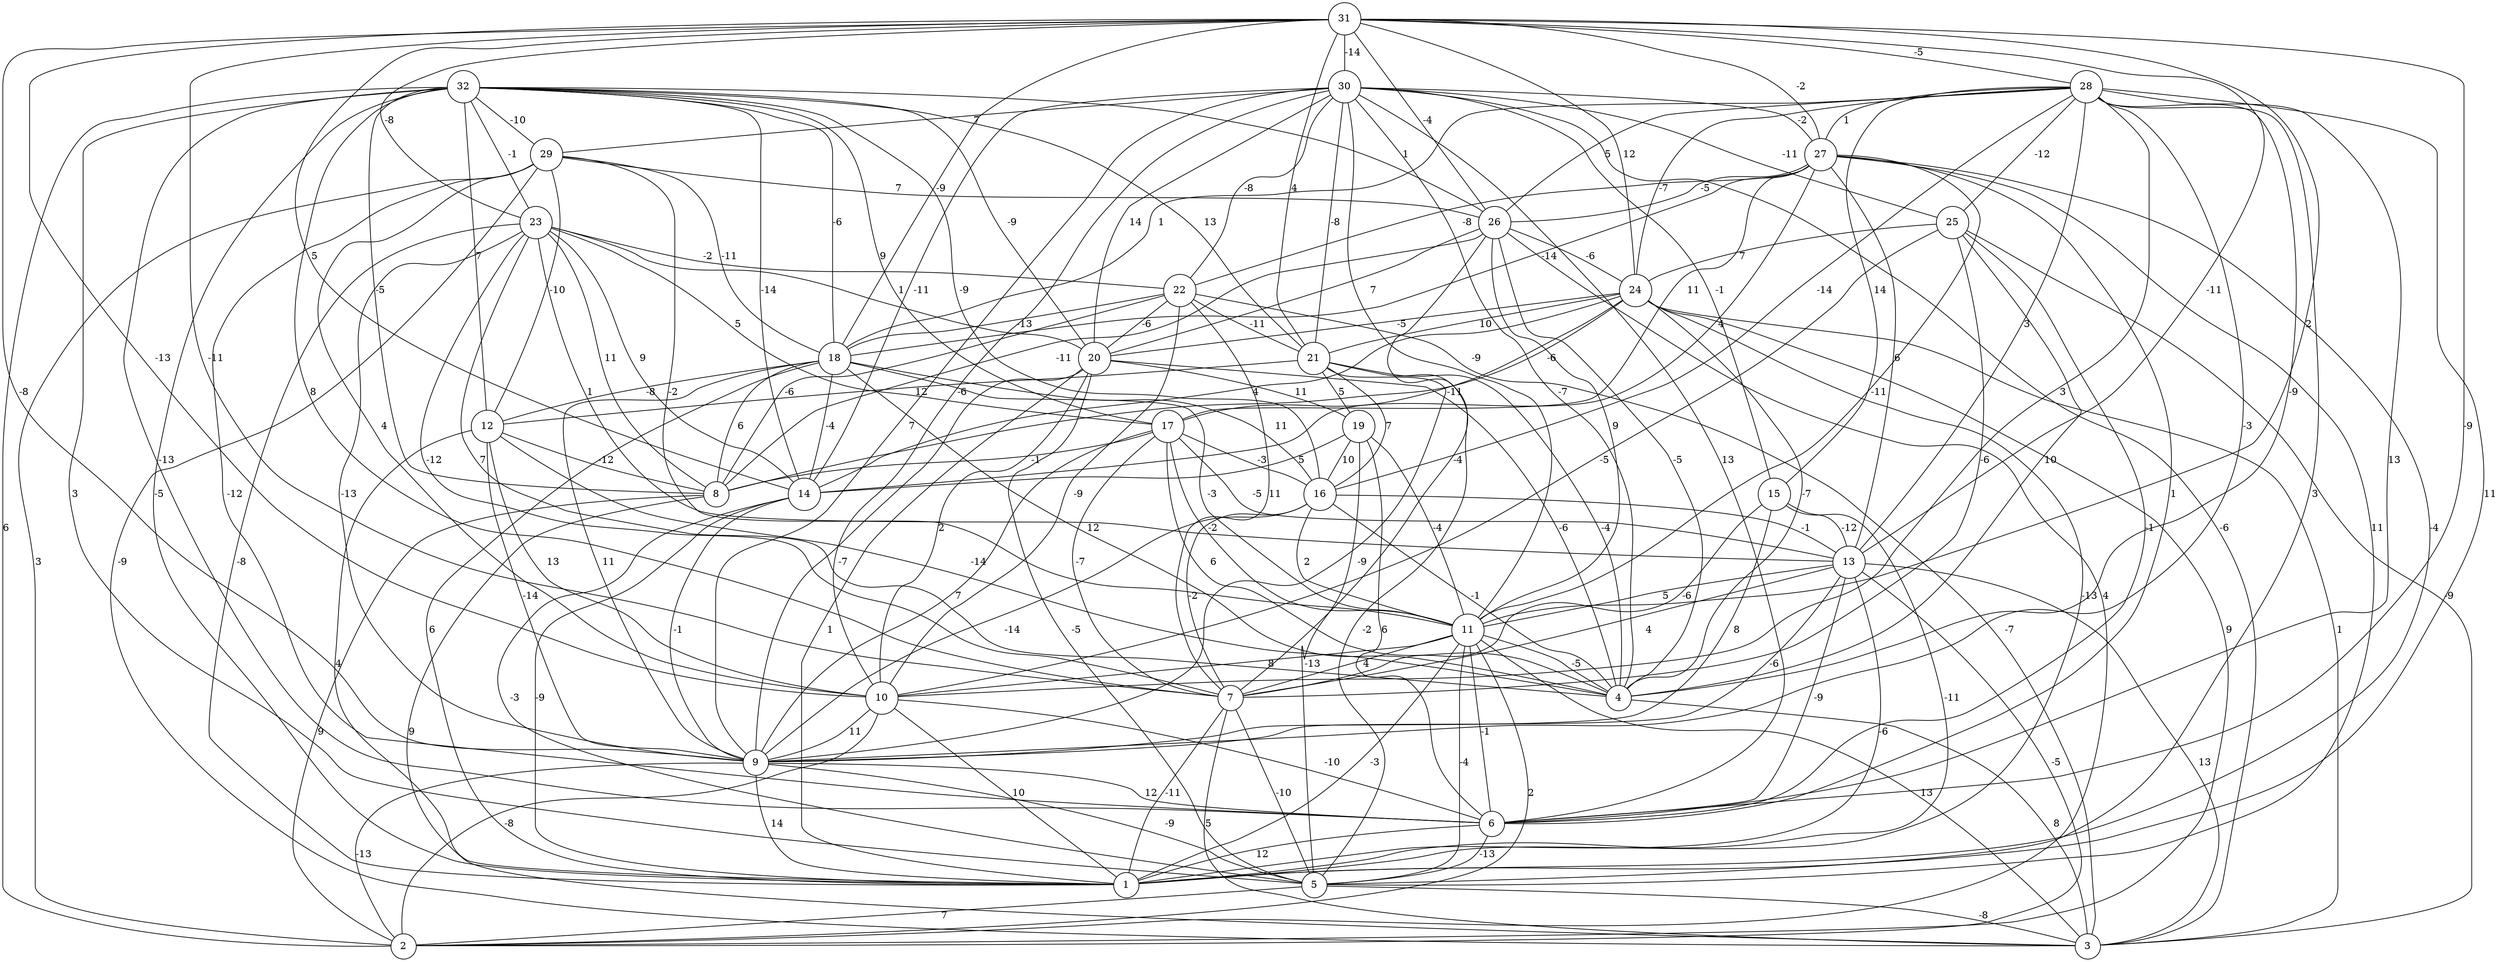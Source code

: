 graph { 
	 fontname="Helvetica,Arial,sans-serif" 
	 node [shape = circle]; 
	 32 -- 1 [label = "-5"];
	 32 -- 2 [label = "6"];
	 32 -- 5 [label = "3"];
	 32 -- 6 [label = "-13"];
	 32 -- 7 [label = "8"];
	 32 -- 8 [label = "-5"];
	 32 -- 12 [label = "7"];
	 32 -- 14 [label = "-14"];
	 32 -- 16 [label = "-9"];
	 32 -- 17 [label = "9"];
	 32 -- 18 [label = "-6"];
	 32 -- 20 [label = "-9"];
	 32 -- 21 [label = "13"];
	 32 -- 23 [label = "-1"];
	 32 -- 26 [label = "1"];
	 32 -- 29 [label = "-10"];
	 31 -- 6 [label = "-9"];
	 31 -- 7 [label = "-11"];
	 31 -- 9 [label = "-8"];
	 31 -- 10 [label = "-13"];
	 31 -- 11 [label = "2"];
	 31 -- 13 [label = "-11"];
	 31 -- 14 [label = "5"];
	 31 -- 18 [label = "-9"];
	 31 -- 21 [label = "4"];
	 31 -- 23 [label = "-8"];
	 31 -- 24 [label = "12"];
	 31 -- 26 [label = "-4"];
	 31 -- 27 [label = "-2"];
	 31 -- 28 [label = "-5"];
	 31 -- 30 [label = "-14"];
	 30 -- 3 [label = "-6"];
	 30 -- 4 [label = "-7"];
	 30 -- 6 [label = "13"];
	 30 -- 9 [label = "7"];
	 30 -- 10 [label = "-6"];
	 30 -- 11 [label = "-9"];
	 30 -- 14 [label = "-11"];
	 30 -- 15 [label = "-1"];
	 30 -- 20 [label = "14"];
	 30 -- 21 [label = "-8"];
	 30 -- 22 [label = "-8"];
	 30 -- 25 [label = "-11"];
	 30 -- 27 [label = "-2"];
	 30 -- 29 [label = "7"];
	 29 -- 2 [label = "3"];
	 29 -- 3 [label = "-9"];
	 29 -- 6 [label = "-12"];
	 29 -- 10 [label = "4"];
	 29 -- 11 [label = "-2"];
	 29 -- 12 [label = "-10"];
	 29 -- 18 [label = "-11"];
	 29 -- 26 [label = "7"];
	 28 -- 1 [label = "11"];
	 28 -- 4 [label = "-9"];
	 28 -- 5 [label = "3"];
	 28 -- 6 [label = "13"];
	 28 -- 9 [label = "-3"];
	 28 -- 10 [label = "3"];
	 28 -- 13 [label = "3"];
	 28 -- 15 [label = "14"];
	 28 -- 16 [label = "-14"];
	 28 -- 18 [label = "1"];
	 28 -- 24 [label = "-7"];
	 28 -- 25 [label = "-12"];
	 28 -- 26 [label = "5"];
	 28 -- 27 [label = "1"];
	 27 -- 1 [label = "-4"];
	 27 -- 5 [label = "11"];
	 27 -- 6 [label = "1"];
	 27 -- 11 [label = "-11"];
	 27 -- 13 [label = "6"];
	 27 -- 14 [label = "4"];
	 27 -- 17 [label = "11"];
	 27 -- 18 [label = "-14"];
	 27 -- 22 [label = "-8"];
	 27 -- 26 [label = "-5"];
	 26 -- 2 [label = "4"];
	 26 -- 4 [label = "-5"];
	 26 -- 7 [label = "-4"];
	 26 -- 8 [label = "-11"];
	 26 -- 11 [label = "9"];
	 26 -- 20 [label = "7"];
	 26 -- 24 [label = "-6"];
	 25 -- 3 [label = "-9"];
	 25 -- 4 [label = "10"];
	 25 -- 6 [label = "-1"];
	 25 -- 7 [label = "-6"];
	 25 -- 10 [label = "-5"];
	 25 -- 24 [label = "7"];
	 24 -- 1 [label = "-13"];
	 24 -- 2 [label = "9"];
	 24 -- 3 [label = "1"];
	 24 -- 4 [label = "-7"];
	 24 -- 8 [label = "-11"];
	 24 -- 14 [label = "4"];
	 24 -- 17 [label = "-6"];
	 24 -- 20 [label = "-5"];
	 24 -- 21 [label = "10"];
	 23 -- 1 [label = "-8"];
	 23 -- 4 [label = "7"];
	 23 -- 7 [label = "-12"];
	 23 -- 8 [label = "11"];
	 23 -- 9 [label = "-13"];
	 23 -- 13 [label = "1"];
	 23 -- 14 [label = "9"];
	 23 -- 17 [label = "5"];
	 23 -- 20 [label = "1"];
	 23 -- 22 [label = "-2"];
	 22 -- 3 [label = "-7"];
	 22 -- 7 [label = "11"];
	 22 -- 8 [label = "-6"];
	 22 -- 10 [label = "-9"];
	 22 -- 18 [label = "-13"];
	 22 -- 20 [label = "-6"];
	 22 -- 21 [label = "-11"];
	 21 -- 4 [label = "-4"];
	 21 -- 5 [label = "-2"];
	 21 -- 9 [label = "-9"];
	 21 -- 12 [label = "12"];
	 21 -- 16 [label = "7"];
	 21 -- 19 [label = "5"];
	 20 -- 1 [label = "1"];
	 20 -- 4 [label = "-6"];
	 20 -- 5 [label = "-5"];
	 20 -- 9 [label = "-7"];
	 20 -- 10 [label = "2"];
	 20 -- 19 [label = "11"];
	 19 -- 5 [label = "-13"];
	 19 -- 6 [label = "6"];
	 19 -- 11 [label = "-4"];
	 19 -- 14 [label = "5"];
	 19 -- 16 [label = "10"];
	 18 -- 1 [label = "6"];
	 18 -- 4 [label = "12"];
	 18 -- 8 [label = "6"];
	 18 -- 9 [label = "11"];
	 18 -- 11 [label = "-3"];
	 18 -- 12 [label = "-8"];
	 18 -- 14 [label = "-4"];
	 18 -- 16 [label = "11"];
	 17 -- 4 [label = "6"];
	 17 -- 7 [label = "-7"];
	 17 -- 8 [label = "-1"];
	 17 -- 9 [label = "7"];
	 17 -- 11 [label = "-2"];
	 17 -- 13 [label = "-5"];
	 17 -- 16 [label = "-3"];
	 16 -- 4 [label = "-1"];
	 16 -- 7 [label = "-2"];
	 16 -- 9 [label = "-14"];
	 16 -- 11 [label = "2"];
	 16 -- 13 [label = "-1"];
	 15 -- 1 [label = "-11"];
	 15 -- 7 [label = "-6"];
	 15 -- 9 [label = "8"];
	 15 -- 13 [label = "-12"];
	 14 -- 1 [label = "-9"];
	 14 -- 5 [label = "-3"];
	 14 -- 9 [label = "-1"];
	 13 -- 1 [label = "-6"];
	 13 -- 2 [label = "-5"];
	 13 -- 3 [label = "13"];
	 13 -- 6 [label = "-9"];
	 13 -- 7 [label = "4"];
	 13 -- 9 [label = "-6"];
	 13 -- 11 [label = "5"];
	 12 -- 1 [label = "4"];
	 12 -- 4 [label = "-14"];
	 12 -- 8 [label = "-12"];
	 12 -- 9 [label = "-14"];
	 12 -- 10 [label = "13"];
	 11 -- 1 [label = "-3"];
	 11 -- 2 [label = "2"];
	 11 -- 3 [label = "13"];
	 11 -- 4 [label = "-5"];
	 11 -- 5 [label = "-4"];
	 11 -- 6 [label = "-1"];
	 11 -- 7 [label = "4"];
	 11 -- 10 [label = "8"];
	 10 -- 1 [label = "10"];
	 10 -- 2 [label = "-8"];
	 10 -- 6 [label = "-10"];
	 10 -- 9 [label = "11"];
	 9 -- 1 [label = "14"];
	 9 -- 2 [label = "-13"];
	 9 -- 5 [label = "-9"];
	 9 -- 6 [label = "12"];
	 8 -- 2 [label = "9"];
	 8 -- 3 [label = "9"];
	 7 -- 1 [label = "-11"];
	 7 -- 3 [label = "5"];
	 7 -- 5 [label = "-10"];
	 6 -- 1 [label = "12"];
	 6 -- 5 [label = "-13"];
	 5 -- 2 [label = "7"];
	 5 -- 3 [label = "-8"];
	 4 -- 3 [label = "8"];
	 1;
	 2;
	 3;
	 4;
	 5;
	 6;
	 7;
	 8;
	 9;
	 10;
	 11;
	 12;
	 13;
	 14;
	 15;
	 16;
	 17;
	 18;
	 19;
	 20;
	 21;
	 22;
	 23;
	 24;
	 25;
	 26;
	 27;
	 28;
	 29;
	 30;
	 31;
	 32;
}
